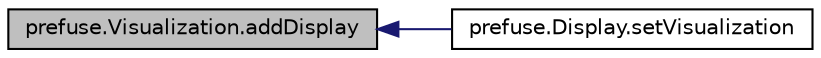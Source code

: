 digraph G
{
  edge [fontname="Helvetica",fontsize="10",labelfontname="Helvetica",labelfontsize="10"];
  node [fontname="Helvetica",fontsize="10",shape=record];
  rankdir="LR";
  Node1 [label="prefuse.Visualization.addDisplay",height=0.2,width=0.4,color="black", fillcolor="grey75", style="filled" fontcolor="black"];
  Node1 -> Node2 [dir="back",color="midnightblue",fontsize="10",style="solid"];
  Node2 [label="prefuse.Display.setVisualization",height=0.2,width=0.4,color="black", fillcolor="white", style="filled",URL="$classprefuse_1_1_display.html#adbe30cf6361872089b006128c5769609"];
}
